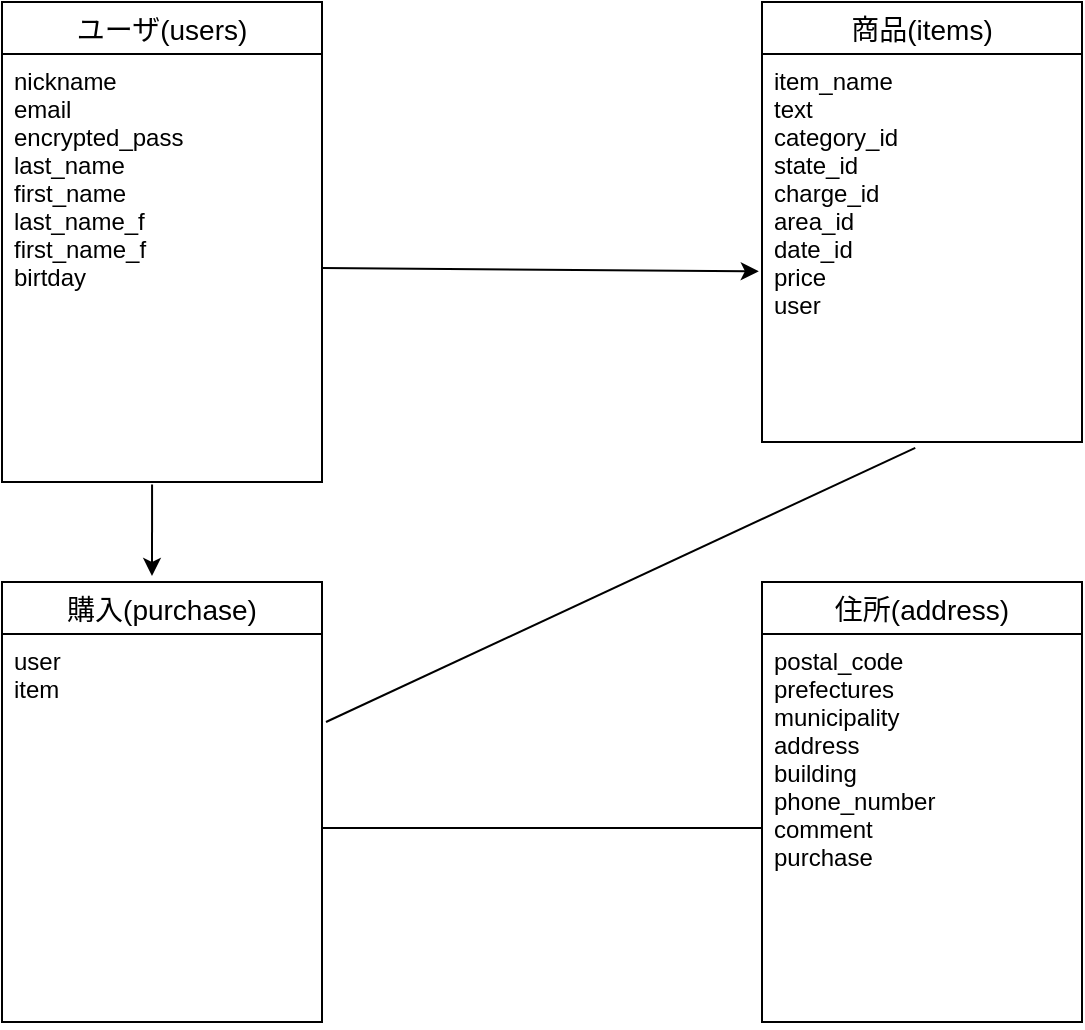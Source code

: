 <mxfile version="14.2.4" type="embed">
    <diagram id="UcD7iLOyZ_TbkZC0uQO4" name="ページ1">
        <mxGraphModel dx="638" dy="1657" grid="1" gridSize="10" guides="1" tooltips="1" connect="1" arrows="1" fold="1" page="1" pageScale="1" pageWidth="827" pageHeight="1169" math="0" shadow="0">
            <root>
                <mxCell id="0"/>
                <mxCell id="1" parent="0"/>
                <mxCell id="2" value="ユーザ(users)" style="swimlane;fontStyle=0;childLayout=stackLayout;horizontal=1;startSize=26;horizontalStack=0;resizeParent=1;resizeParentMax=0;resizeLast=0;collapsible=1;marginBottom=0;align=center;fontSize=14;" parent="1" vertex="1">
                    <mxGeometry x="150" y="-570" width="160" height="240" as="geometry">
                        <mxRectangle x="20" y="-270" width="50" height="26" as="alternateBounds"/>
                    </mxGeometry>
                </mxCell>
                <mxCell id="3" value="nickname     &#10;email &#10;encrypted_pass&#10;last_name         &#10;first_name        &#10;last_name_f      &#10;first_name_f     &#10;birtday     " style="text;strokeColor=none;fillColor=none;spacingLeft=4;spacingRight=4;overflow=hidden;rotatable=0;points=[[0,0.5],[1,0.5]];portConstraint=eastwest;fontSize=12;" parent="2" vertex="1">
                    <mxGeometry y="26" width="160" height="214" as="geometry"/>
                </mxCell>
                <mxCell id="6" value="商品(items)" style="swimlane;fontStyle=0;childLayout=stackLayout;horizontal=1;startSize=26;horizontalStack=0;resizeParent=1;resizeParentMax=0;resizeLast=0;collapsible=1;marginBottom=0;align=center;fontSize=14;" parent="1" vertex="1">
                    <mxGeometry x="530" y="-570" width="160" height="220" as="geometry"/>
                </mxCell>
                <mxCell id="7" value="item_name   &#10;text&#10;category_id&#10;state_id    &#10;charge_id &#10;area_id     &#10;date_id     &#10;price   &#10;user    " style="text;strokeColor=none;fillColor=none;spacingLeft=4;spacingRight=4;overflow=hidden;rotatable=0;points=[[0,0.5],[1,0.5]];portConstraint=eastwest;fontSize=12;" parent="6" vertex="1">
                    <mxGeometry y="26" width="160" height="194" as="geometry"/>
                </mxCell>
                <mxCell id="22" value="購入(purchase)" style="swimlane;fontStyle=0;childLayout=stackLayout;horizontal=1;startSize=26;horizontalStack=0;resizeParent=1;resizeParentMax=0;resizeLast=0;collapsible=1;marginBottom=0;align=center;fontSize=14;" parent="1" vertex="1">
                    <mxGeometry x="150" y="-280" width="160" height="220" as="geometry"/>
                </mxCell>
                <mxCell id="23" value="user   &#10;item     " style="text;strokeColor=none;fillColor=none;spacingLeft=4;spacingRight=4;overflow=hidden;rotatable=0;points=[[0,0.5],[1,0.5]];portConstraint=eastwest;fontSize=12;" parent="22" vertex="1">
                    <mxGeometry y="26" width="160" height="194" as="geometry"/>
                </mxCell>
                <mxCell id="31" value="" style="endArrow=classic;html=1;exitX=0.469;exitY=1.006;exitDx=0;exitDy=0;exitPerimeter=0;" parent="1" source="3" edge="1">
                    <mxGeometry width="50" height="50" relative="1" as="geometry">
                        <mxPoint x="340" y="20" as="sourcePoint"/>
                        <mxPoint x="225" y="-283" as="targetPoint"/>
                        <Array as="points"/>
                    </mxGeometry>
                </mxCell>
                <mxCell id="34" value="" style="endArrow=classic;html=1;exitX=1;exitY=0.5;exitDx=0;exitDy=0;entryX=-0.01;entryY=0.56;entryDx=0;entryDy=0;entryPerimeter=0;" parent="1" source="3" target="7" edge="1">
                    <mxGeometry width="50" height="50" relative="1" as="geometry">
                        <mxPoint x="340" y="-260" as="sourcePoint"/>
                        <mxPoint x="390" y="-310" as="targetPoint"/>
                    </mxGeometry>
                </mxCell>
                <mxCell id="35" value="" style="endArrow=none;html=1;entryX=0.479;entryY=1.015;entryDx=0;entryDy=0;entryPerimeter=0;" parent="1" target="7" edge="1">
                    <mxGeometry width="50" height="50" relative="1" as="geometry">
                        <mxPoint x="312" y="-210" as="sourcePoint"/>
                        <mxPoint x="390" y="-310" as="targetPoint"/>
                        <Array as="points"/>
                    </mxGeometry>
                </mxCell>
                <mxCell id="36" value="住所(address)" style="swimlane;fontStyle=0;childLayout=stackLayout;horizontal=1;startSize=26;horizontalStack=0;resizeParent=1;resizeParentMax=0;resizeLast=0;collapsible=1;marginBottom=0;align=center;fontSize=14;" vertex="1" parent="1">
                    <mxGeometry x="530" y="-280" width="160" height="220" as="geometry"/>
                </mxCell>
                <mxCell id="37" value="postal_code  &#10;prefectures   &#10;municipality  &#10;address      &#10;building     &#10;phone_number  &#10;comment     &#10;purchase    " style="text;strokeColor=none;fillColor=none;spacingLeft=4;spacingRight=4;overflow=hidden;rotatable=0;points=[[0,0.5],[1,0.5]];portConstraint=eastwest;fontSize=12;" vertex="1" parent="36">
                    <mxGeometry y="26" width="160" height="194" as="geometry"/>
                </mxCell>
                <mxCell id="40" value="" style="endArrow=none;html=1;entryX=0;entryY=0.5;entryDx=0;entryDy=0;exitX=1;exitY=0.5;exitDx=0;exitDy=0;" edge="1" parent="1" source="23" target="37">
                    <mxGeometry width="50" height="50" relative="1" as="geometry">
                        <mxPoint x="510" y="-152.91" as="sourcePoint"/>
                        <mxPoint x="606.64" y="-290.0" as="targetPoint"/>
                        <Array as="points"/>
                    </mxGeometry>
                </mxCell>
            </root>
        </mxGraphModel>
    </diagram>
</mxfile>